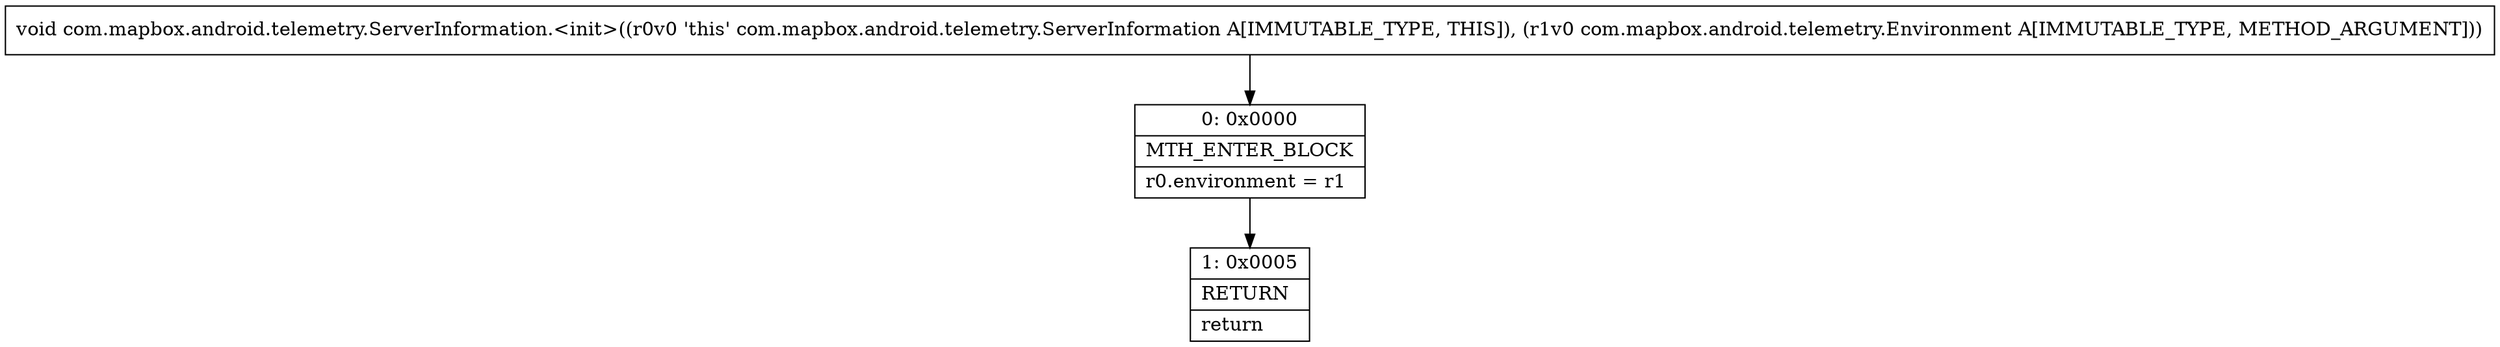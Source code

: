 digraph "CFG forcom.mapbox.android.telemetry.ServerInformation.\<init\>(Lcom\/mapbox\/android\/telemetry\/Environment;)V" {
Node_0 [shape=record,label="{0\:\ 0x0000|MTH_ENTER_BLOCK\l|r0.environment = r1\l}"];
Node_1 [shape=record,label="{1\:\ 0x0005|RETURN\l|return\l}"];
MethodNode[shape=record,label="{void com.mapbox.android.telemetry.ServerInformation.\<init\>((r0v0 'this' com.mapbox.android.telemetry.ServerInformation A[IMMUTABLE_TYPE, THIS]), (r1v0 com.mapbox.android.telemetry.Environment A[IMMUTABLE_TYPE, METHOD_ARGUMENT])) }"];
MethodNode -> Node_0;
Node_0 -> Node_1;
}

